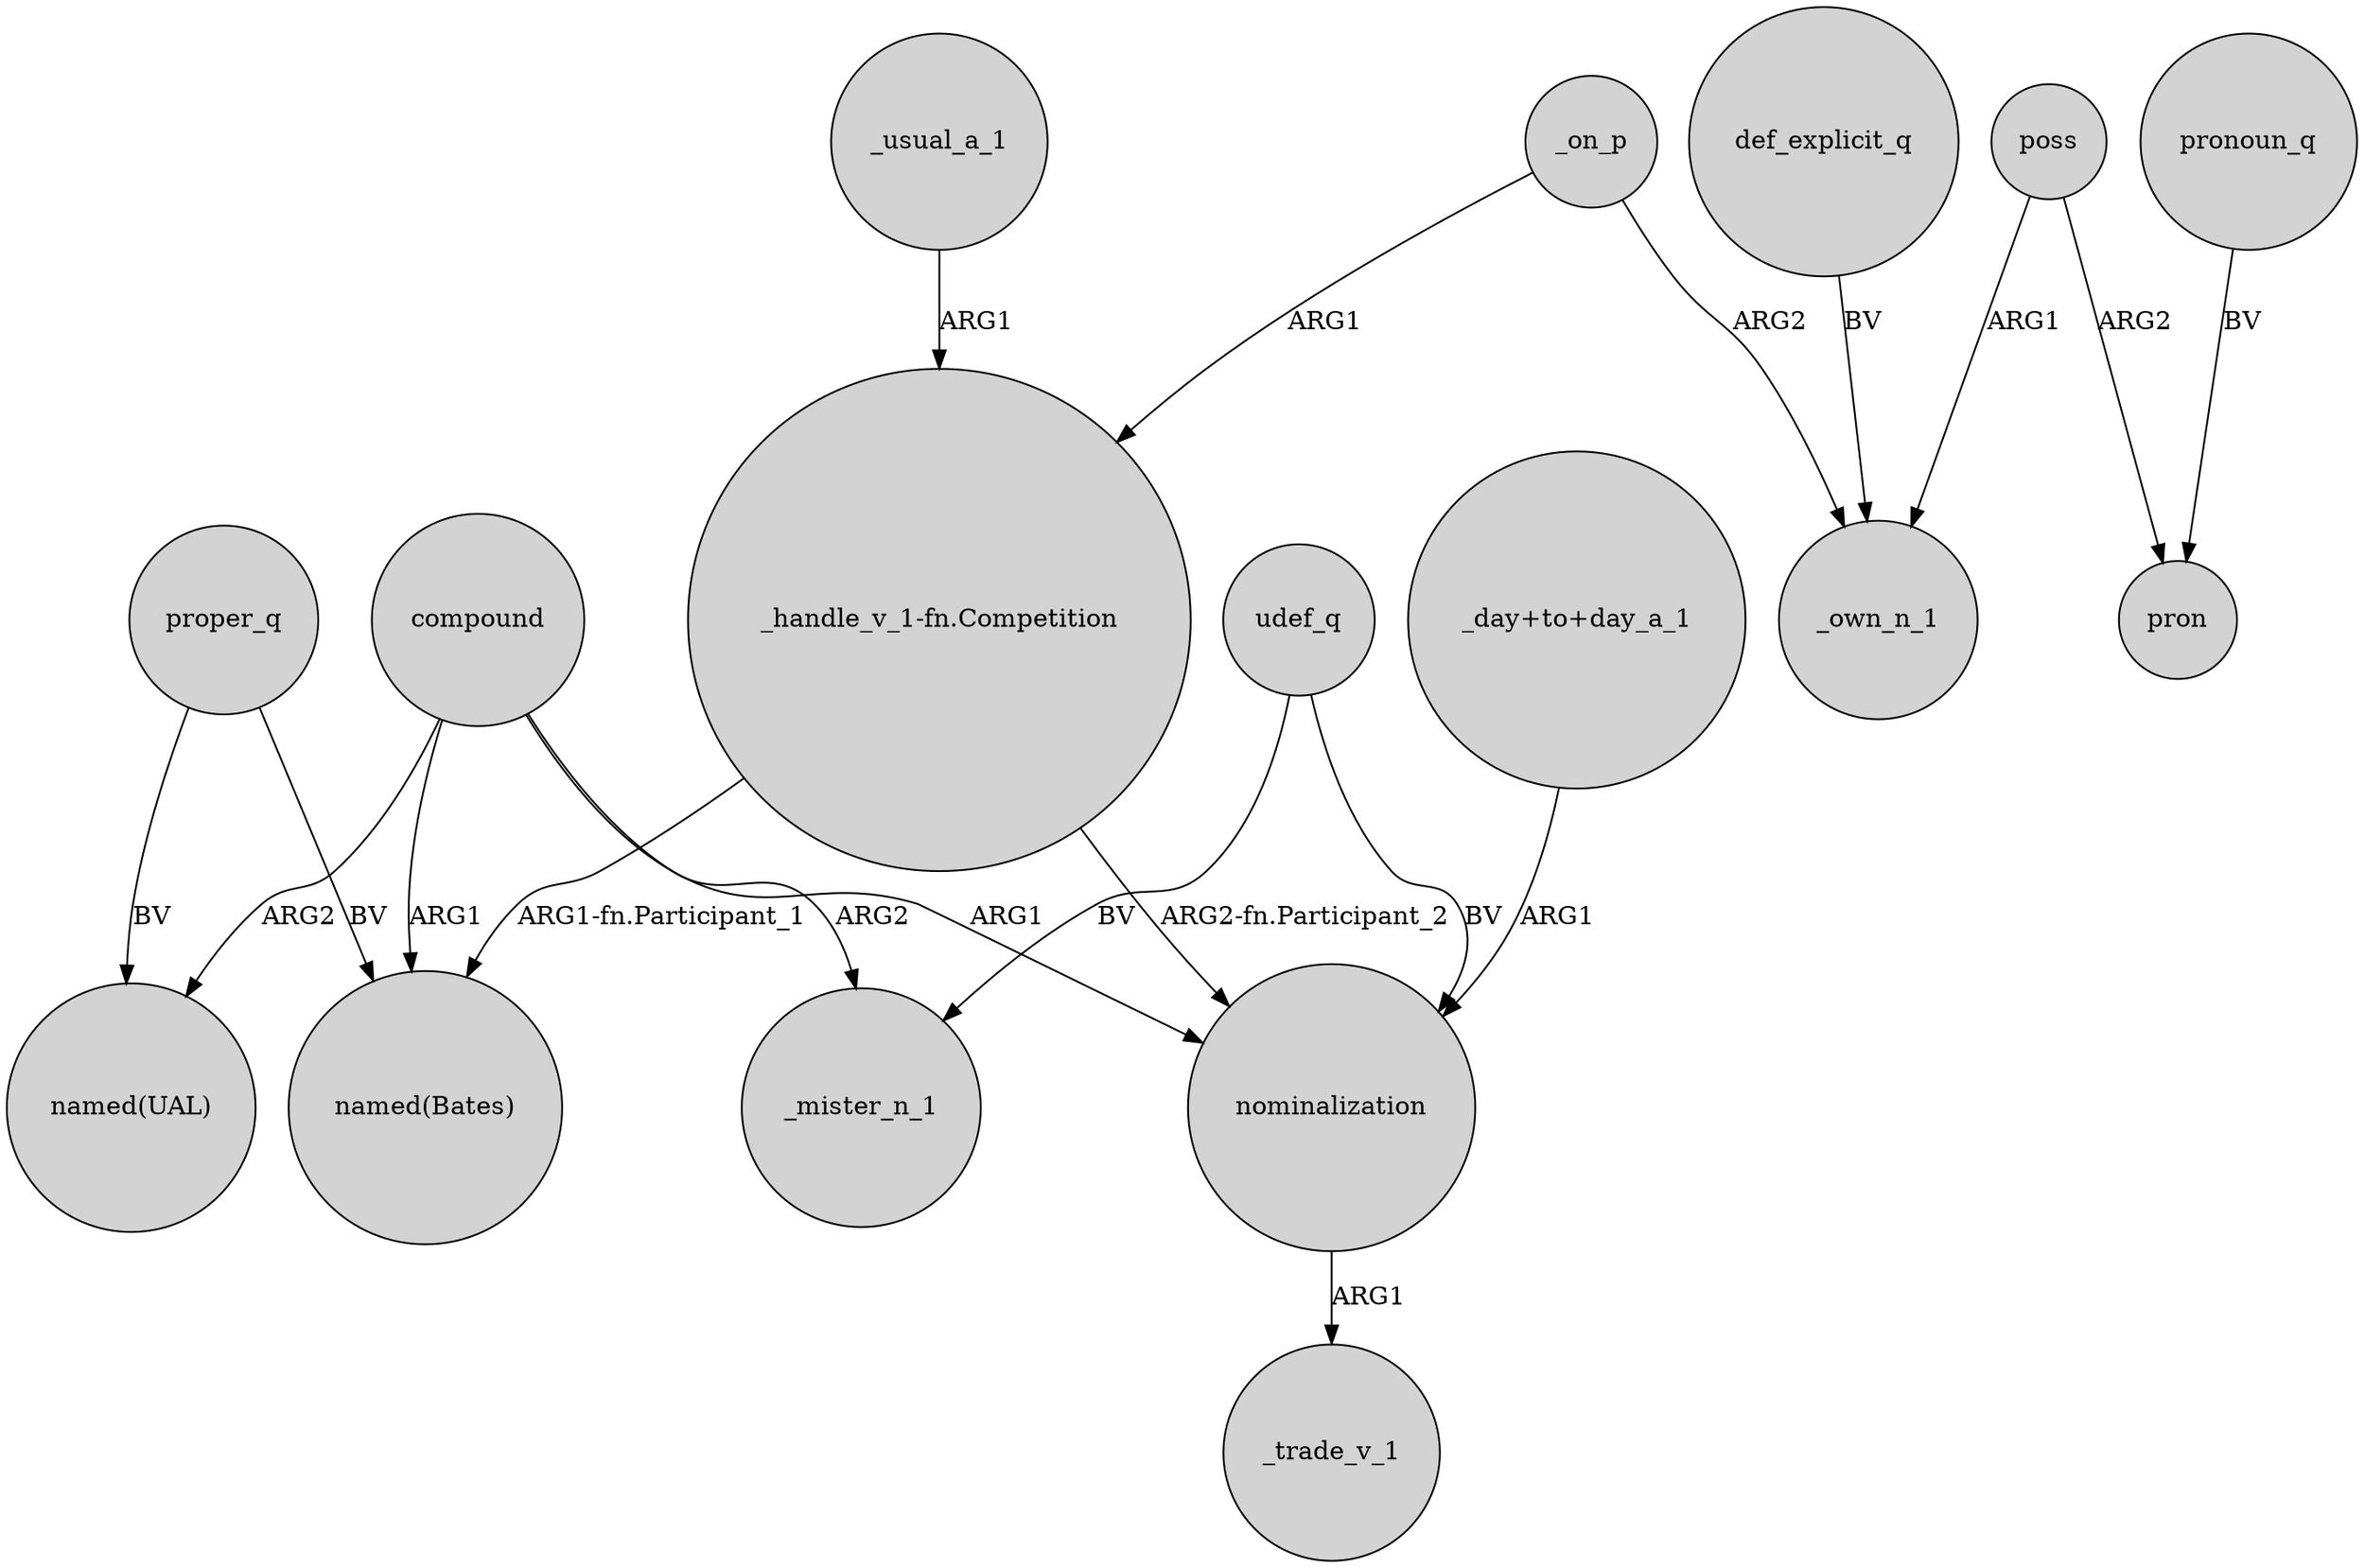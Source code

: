 digraph {
	node [shape=circle style=filled]
	proper_q -> "named(Bates)" [label=BV]
	compound -> _mister_n_1 [label=ARG2]
	udef_q -> nominalization [label=BV]
	udef_q -> _mister_n_1 [label=BV]
	poss -> _own_n_1 [label=ARG1]
	proper_q -> "named(UAL)" [label=BV]
	"_handle_v_1-fn.Competition" -> nominalization [label="ARG2-fn.Participant_2"]
	compound -> nominalization [label=ARG1]
	pronoun_q -> pron [label=BV]
	poss -> pron [label=ARG2]
	_on_p -> _own_n_1 [label=ARG2]
	def_explicit_q -> _own_n_1 [label=BV]
	"_handle_v_1-fn.Competition" -> "named(Bates)" [label="ARG1-fn.Participant_1"]
	compound -> "named(Bates)" [label=ARG1]
	compound -> "named(UAL)" [label=ARG2]
	_on_p -> "_handle_v_1-fn.Competition" [label=ARG1]
	"_day+to+day_a_1" -> nominalization [label=ARG1]
	_usual_a_1 -> "_handle_v_1-fn.Competition" [label=ARG1]
	nominalization -> _trade_v_1 [label=ARG1]
}
